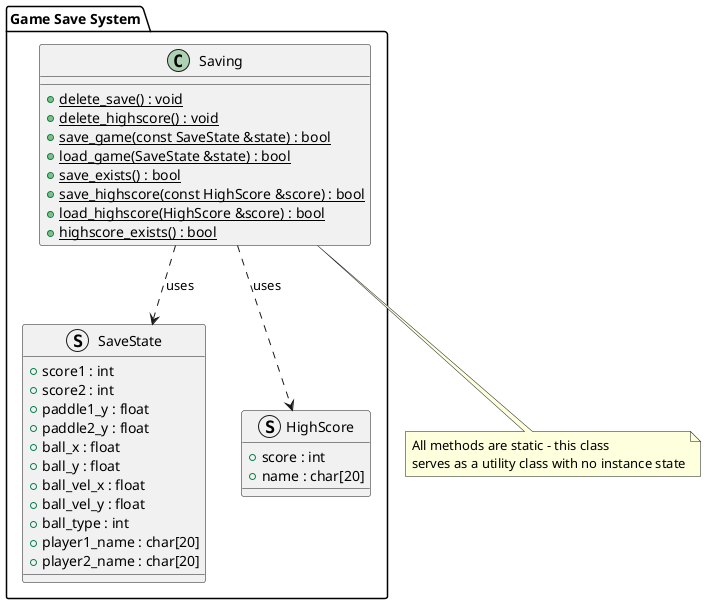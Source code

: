 @startuml Game Save System

package "Game Save System" {
    class Saving {
        + {static} delete_save() : void
        + {static} delete_highscore() : void
        + {static} save_game(const SaveState &state) : bool
        + {static} load_game(SaveState &state) : bool
        + {static} save_exists() : bool
        + {static} save_highscore(const HighScore &score) : bool
        + {static} load_highscore(HighScore &score) : bool
        + {static} highscore_exists() : bool
    }
    
    struct SaveState {
        + score1 : int
        + score2 : int
        + paddle1_y : float
        + paddle2_y : float
        + ball_x : float
        + ball_y : float
        + ball_vel_x : float
        + ball_vel_y : float
        + ball_type : int
        + player1_name : char[20]
        + player2_name : char[20]
    }
    
    struct HighScore {
        + score : int
        + name : char[20]
    }
    
    Saving ..> SaveState : uses
    Saving ..> HighScore : uses
}

note bottom of Saving
  All methods are static - this class
  serves as a utility class with no instance state
end note

@enduml
